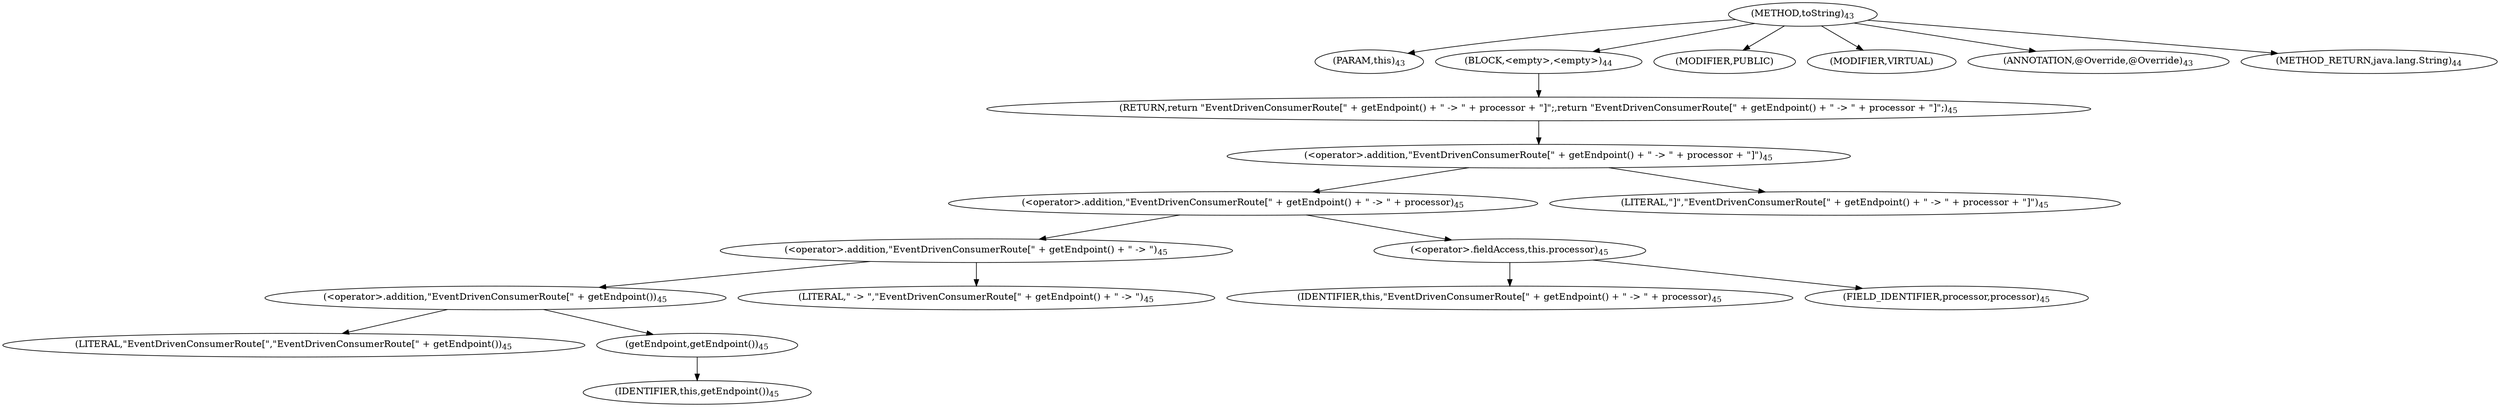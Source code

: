 digraph "toString" {  
"34" [label = <(METHOD,toString)<SUB>43</SUB>> ]
"7" [label = <(PARAM,this)<SUB>43</SUB>> ]
"35" [label = <(BLOCK,&lt;empty&gt;,&lt;empty&gt;)<SUB>44</SUB>> ]
"36" [label = <(RETURN,return &quot;EventDrivenConsumerRoute[&quot; + getEndpoint() + &quot; -&gt; &quot; + processor + &quot;]&quot;;,return &quot;EventDrivenConsumerRoute[&quot; + getEndpoint() + &quot; -&gt; &quot; + processor + &quot;]&quot;;)<SUB>45</SUB>> ]
"37" [label = <(&lt;operator&gt;.addition,&quot;EventDrivenConsumerRoute[&quot; + getEndpoint() + &quot; -&gt; &quot; + processor + &quot;]&quot;)<SUB>45</SUB>> ]
"38" [label = <(&lt;operator&gt;.addition,&quot;EventDrivenConsumerRoute[&quot; + getEndpoint() + &quot; -&gt; &quot; + processor)<SUB>45</SUB>> ]
"39" [label = <(&lt;operator&gt;.addition,&quot;EventDrivenConsumerRoute[&quot; + getEndpoint() + &quot; -&gt; &quot;)<SUB>45</SUB>> ]
"40" [label = <(&lt;operator&gt;.addition,&quot;EventDrivenConsumerRoute[&quot; + getEndpoint())<SUB>45</SUB>> ]
"41" [label = <(LITERAL,&quot;EventDrivenConsumerRoute[&quot;,&quot;EventDrivenConsumerRoute[&quot; + getEndpoint())<SUB>45</SUB>> ]
"42" [label = <(getEndpoint,getEndpoint())<SUB>45</SUB>> ]
"6" [label = <(IDENTIFIER,this,getEndpoint())<SUB>45</SUB>> ]
"43" [label = <(LITERAL,&quot; -&gt; &quot;,&quot;EventDrivenConsumerRoute[&quot; + getEndpoint() + &quot; -&gt; &quot;)<SUB>45</SUB>> ]
"44" [label = <(&lt;operator&gt;.fieldAccess,this.processor)<SUB>45</SUB>> ]
"45" [label = <(IDENTIFIER,this,&quot;EventDrivenConsumerRoute[&quot; + getEndpoint() + &quot; -&gt; &quot; + processor)<SUB>45</SUB>> ]
"46" [label = <(FIELD_IDENTIFIER,processor,processor)<SUB>45</SUB>> ]
"47" [label = <(LITERAL,&quot;]&quot;,&quot;EventDrivenConsumerRoute[&quot; + getEndpoint() + &quot; -&gt; &quot; + processor + &quot;]&quot;)<SUB>45</SUB>> ]
"48" [label = <(MODIFIER,PUBLIC)> ]
"49" [label = <(MODIFIER,VIRTUAL)> ]
"50" [label = <(ANNOTATION,@Override,@Override)<SUB>43</SUB>> ]
"51" [label = <(METHOD_RETURN,java.lang.String)<SUB>44</SUB>> ]
  "34" -> "7" 
  "34" -> "35" 
  "34" -> "48" 
  "34" -> "49" 
  "34" -> "50" 
  "34" -> "51" 
  "35" -> "36" 
  "36" -> "37" 
  "37" -> "38" 
  "37" -> "47" 
  "38" -> "39" 
  "38" -> "44" 
  "39" -> "40" 
  "39" -> "43" 
  "40" -> "41" 
  "40" -> "42" 
  "42" -> "6" 
  "44" -> "45" 
  "44" -> "46" 
}
